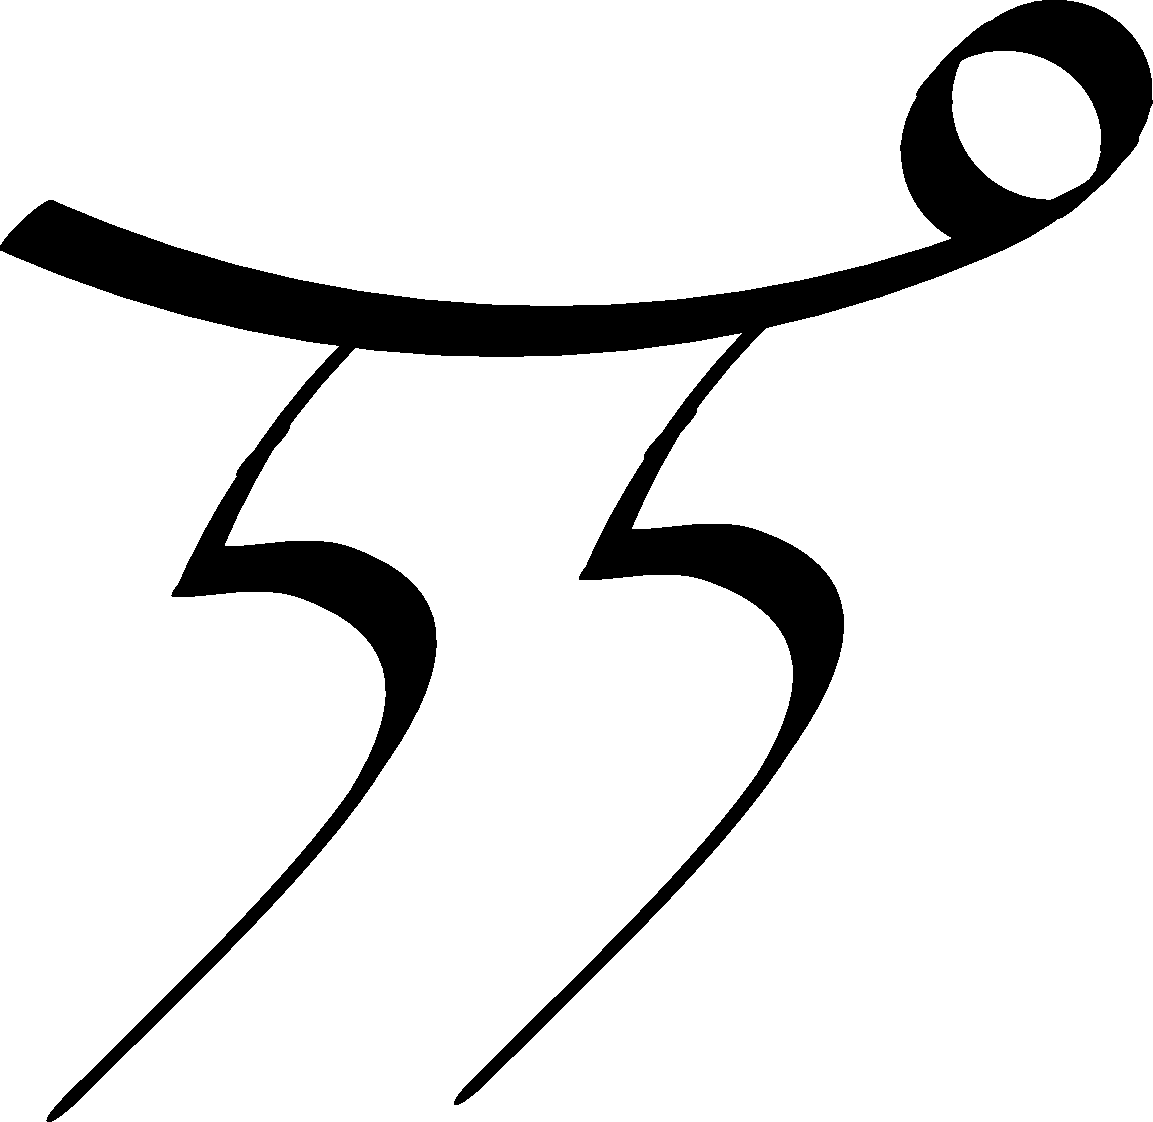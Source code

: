 unitsize(5);
pen slanty = makepen(scale(5)*slant(1.0)*xscale(0.333)*circle((0,0),2.5));
path small_curl = (0,0)..(100,0)..(110,10)..(100,20)..(90,10)..(100,0);
path bolt = (40,55)..{S+SW}(5,5){E}..(30,5)..{SW}(-20,-100);
draw(small_curl, slanty);
pair p13 = point(small_curl, 0.35);
draw(shift(p13)*shift(-20,-27.5)*scale(0.5)*bolt, slanty);
pair p23 = point(small_curl, 0.75);
draw(shift(p23)*shift(-20,-27.5)*scale(0.5)*bolt, slanty);
